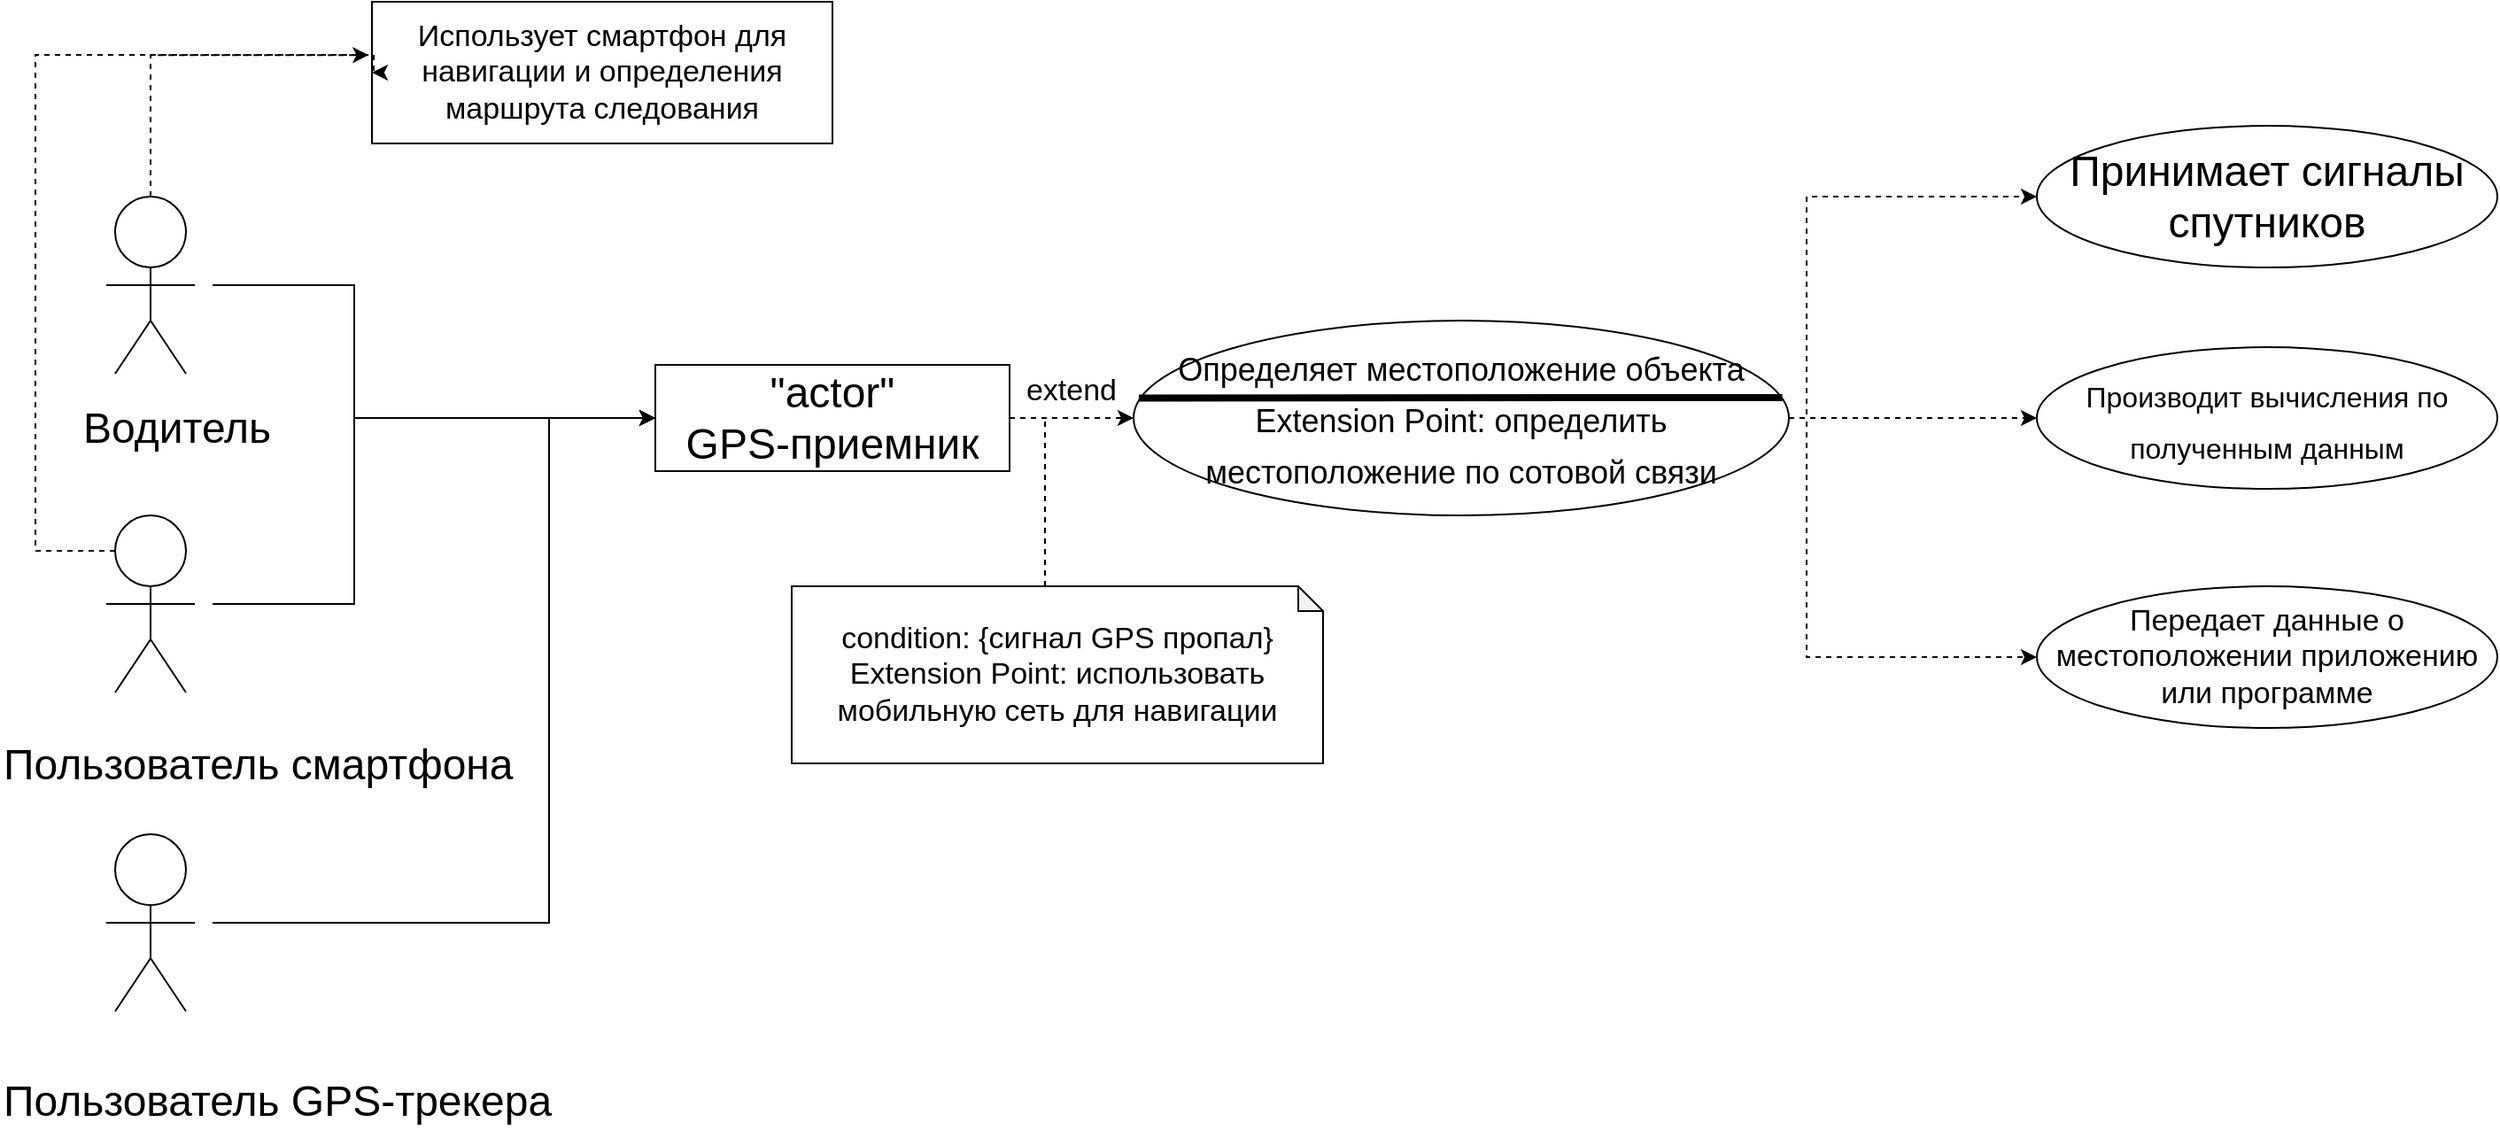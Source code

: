 <mxfile version="12.1.0" type="device" pages="1"><diagram id="NxLX-ky-Eecg90OxqyrH" name="Страница 1"><mxGraphModel dx="2272" dy="1922" grid="1" gridSize="10" guides="1" tooltips="1" connect="1" arrows="1" fold="1" page="1" pageScale="1" pageWidth="850" pageHeight="1100" math="0" shadow="0"><root><mxCell id="0"/><mxCell id="1" parent="0"/><mxCell id="lEau50FGabN5pdpS22RF-13" value="" style="group;comic=0;" vertex="1" connectable="0" parent="1"><mxGeometry x="-790" y="-960" width="50" height="100" as="geometry"/></mxCell><mxCell id="lEau50FGabN5pdpS22RF-7" value="" style="ellipse;whiteSpace=wrap;html=1;" vertex="1" parent="lEau50FGabN5pdpS22RF-13"><mxGeometry x="5" width="40" height="40" as="geometry"/></mxCell><mxCell id="lEau50FGabN5pdpS22RF-8" value="" style="endArrow=none;html=1;" edge="1" parent="lEau50FGabN5pdpS22RF-13"><mxGeometry width="50" height="50" relative="1" as="geometry"><mxPoint x="25" y="70" as="sourcePoint"/><mxPoint x="25" y="40" as="targetPoint"/></mxGeometry></mxCell><mxCell id="lEau50FGabN5pdpS22RF-9" value="" style="endArrow=none;html=1;" edge="1" parent="lEau50FGabN5pdpS22RF-13"><mxGeometry width="50" height="50" relative="1" as="geometry"><mxPoint y="50" as="sourcePoint"/><mxPoint x="50" y="50" as="targetPoint"/></mxGeometry></mxCell><mxCell id="lEau50FGabN5pdpS22RF-10" value="" style="endArrow=none;html=1;" edge="1" parent="lEau50FGabN5pdpS22RF-13"><mxGeometry width="50" height="50" relative="1" as="geometry"><mxPoint x="5" y="100" as="sourcePoint"/><mxPoint x="25" y="70" as="targetPoint"/></mxGeometry></mxCell><mxCell id="lEau50FGabN5pdpS22RF-12" value="" style="endArrow=none;html=1;" edge="1" parent="lEau50FGabN5pdpS22RF-13"><mxGeometry width="50" height="50" relative="1" as="geometry"><mxPoint x="25" y="70" as="sourcePoint"/><mxPoint x="45" y="100" as="targetPoint"/></mxGeometry></mxCell><mxCell id="lEau50FGabN5pdpS22RF-15" value="Водитель" style="text;html=1;fontSize=24;" vertex="1" parent="1"><mxGeometry x="-805" y="-850" width="80" height="30" as="geometry"/></mxCell><mxCell id="lEau50FGabN5pdpS22RF-16" value="Пользователь смартфона" style="text;html=1;fontSize=24;" vertex="1" parent="1"><mxGeometry x="-850" y="-660" width="170" height="30" as="geometry"/></mxCell><mxCell id="lEau50FGabN5pdpS22RF-17" value="Пользователь GPS-трекера" style="text;html=1;fontSize=24;" vertex="1" parent="1"><mxGeometry x="-850" y="-470" width="195" height="30" as="geometry"/></mxCell><mxCell id="lEau50FGabN5pdpS22RF-18" value="" style="group;comic=0;" vertex="1" connectable="0" parent="1"><mxGeometry x="-790" y="-600" width="50" height="100" as="geometry"/></mxCell><mxCell id="lEau50FGabN5pdpS22RF-19" value="" style="ellipse;whiteSpace=wrap;html=1;" vertex="1" parent="lEau50FGabN5pdpS22RF-18"><mxGeometry x="5" width="40" height="40" as="geometry"/></mxCell><mxCell id="lEau50FGabN5pdpS22RF-20" value="" style="endArrow=none;html=1;" edge="1" parent="lEau50FGabN5pdpS22RF-18"><mxGeometry width="50" height="50" relative="1" as="geometry"><mxPoint x="25" y="70" as="sourcePoint"/><mxPoint x="25" y="40" as="targetPoint"/></mxGeometry></mxCell><mxCell id="lEau50FGabN5pdpS22RF-21" value="" style="endArrow=none;html=1;" edge="1" parent="lEau50FGabN5pdpS22RF-18"><mxGeometry width="50" height="50" relative="1" as="geometry"><mxPoint y="50" as="sourcePoint"/><mxPoint x="50" y="50" as="targetPoint"/></mxGeometry></mxCell><mxCell id="lEau50FGabN5pdpS22RF-22" value="" style="endArrow=none;html=1;" edge="1" parent="lEau50FGabN5pdpS22RF-18"><mxGeometry width="50" height="50" relative="1" as="geometry"><mxPoint x="5" y="100" as="sourcePoint"/><mxPoint x="25" y="70" as="targetPoint"/></mxGeometry></mxCell><mxCell id="lEau50FGabN5pdpS22RF-23" value="" style="endArrow=none;html=1;" edge="1" parent="lEau50FGabN5pdpS22RF-18"><mxGeometry width="50" height="50" relative="1" as="geometry"><mxPoint x="25" y="70" as="sourcePoint"/><mxPoint x="45" y="100" as="targetPoint"/></mxGeometry></mxCell><mxCell id="lEau50FGabN5pdpS22RF-24" value="" style="group;comic=0;" vertex="1" connectable="0" parent="1"><mxGeometry x="-790" y="-780" width="50" height="100" as="geometry"/></mxCell><mxCell id="lEau50FGabN5pdpS22RF-25" value="" style="ellipse;whiteSpace=wrap;html=1;" vertex="1" parent="lEau50FGabN5pdpS22RF-24"><mxGeometry x="5" width="40" height="40" as="geometry"/></mxCell><mxCell id="lEau50FGabN5pdpS22RF-26" value="" style="endArrow=none;html=1;" edge="1" parent="lEau50FGabN5pdpS22RF-24"><mxGeometry width="50" height="50" relative="1" as="geometry"><mxPoint x="25" y="70" as="sourcePoint"/><mxPoint x="25" y="40" as="targetPoint"/></mxGeometry></mxCell><mxCell id="lEau50FGabN5pdpS22RF-27" value="" style="endArrow=none;html=1;" edge="1" parent="lEau50FGabN5pdpS22RF-24"><mxGeometry width="50" height="50" relative="1" as="geometry"><mxPoint y="50" as="sourcePoint"/><mxPoint x="50" y="50" as="targetPoint"/></mxGeometry></mxCell><mxCell id="lEau50FGabN5pdpS22RF-28" value="" style="endArrow=none;html=1;" edge="1" parent="lEau50FGabN5pdpS22RF-24"><mxGeometry width="50" height="50" relative="1" as="geometry"><mxPoint x="5" y="100" as="sourcePoint"/><mxPoint x="25" y="70" as="targetPoint"/></mxGeometry></mxCell><mxCell id="lEau50FGabN5pdpS22RF-29" value="" style="endArrow=none;html=1;" edge="1" parent="lEau50FGabN5pdpS22RF-24"><mxGeometry width="50" height="50" relative="1" as="geometry"><mxPoint x="25" y="70" as="sourcePoint"/><mxPoint x="45" y="100" as="targetPoint"/></mxGeometry></mxCell><mxCell id="lEau50FGabN5pdpS22RF-33" value="" style="edgeStyle=orthogonalEdgeStyle;rounded=0;orthogonalLoop=1;jettySize=auto;html=1;fontSize=24;" edge="1" parent="1" target="lEau50FGabN5pdpS22RF-30"><mxGeometry relative="1" as="geometry"><mxPoint x="-730" y="-730" as="sourcePoint"/><Array as="points"><mxPoint x="-730" y="-730"/><mxPoint x="-650" y="-730"/><mxPoint x="-650" y="-835"/></Array></mxGeometry></mxCell><mxCell id="lEau50FGabN5pdpS22RF-35" value="" style="edgeStyle=orthogonalEdgeStyle;rounded=0;orthogonalLoop=1;jettySize=auto;html=1;fontSize=24;" edge="1" parent="1" target="lEau50FGabN5pdpS22RF-30"><mxGeometry relative="1" as="geometry"><mxPoint x="-730" y="-910" as="sourcePoint"/><Array as="points"><mxPoint x="-650" y="-910"/><mxPoint x="-650" y="-835"/></Array></mxGeometry></mxCell><mxCell id="lEau50FGabN5pdpS22RF-37" value="" style="edgeStyle=orthogonalEdgeStyle;rounded=0;orthogonalLoop=1;jettySize=auto;html=1;fontSize=24;" edge="1" parent="1" target="lEau50FGabN5pdpS22RF-30"><mxGeometry relative="1" as="geometry"><mxPoint x="-730" y="-550" as="sourcePoint"/><Array as="points"><mxPoint x="-540" y="-550"/><mxPoint x="-540" y="-835"/></Array></mxGeometry></mxCell><mxCell id="lEau50FGabN5pdpS22RF-39" value="" style="edgeStyle=orthogonalEdgeStyle;rounded=0;orthogonalLoop=1;jettySize=auto;html=1;fontSize=24;entryX=0;entryY=0.5;entryDx=0;entryDy=0;dashed=1;exitX=1;exitY=0.5;exitDx=0;exitDy=0;" edge="1" parent="1" source="lEau50FGabN5pdpS22RF-44" target="lEau50FGabN5pdpS22RF-40"><mxGeometry relative="1" as="geometry"><mxPoint x="-110" y="-940" as="targetPoint"/><Array as="points"><mxPoint x="170" y="-835"/><mxPoint x="170" y="-960"/></Array></mxGeometry></mxCell><mxCell id="lEau50FGabN5pdpS22RF-45" value="" style="edgeStyle=orthogonalEdgeStyle;rounded=0;orthogonalLoop=1;jettySize=auto;html=1;fontSize=24;dashed=1;" edge="1" parent="1" source="lEau50FGabN5pdpS22RF-30" target="lEau50FGabN5pdpS22RF-44"><mxGeometry relative="1" as="geometry"/></mxCell><mxCell id="lEau50FGabN5pdpS22RF-30" value="&quot;actor&quot;&lt;br&gt;GPS-приемник" style="rounded=0;whiteSpace=wrap;html=1;comic=0;fontSize=24;" vertex="1" parent="1"><mxGeometry x="-480" y="-865" width="200" height="60" as="geometry"/></mxCell><mxCell id="lEau50FGabN5pdpS22RF-40" value="Принимает сигналы спутников" style="ellipse;whiteSpace=wrap;html=1;rounded=1;comic=0;fontSize=24;" vertex="1" parent="1"><mxGeometry x="300" y="-1000" width="260" height="80" as="geometry"/></mxCell><mxCell id="lEau50FGabN5pdpS22RF-50" value="" style="edgeStyle=orthogonalEdgeStyle;rounded=0;orthogonalLoop=1;jettySize=auto;html=1;dashed=1;fontSize=17;entryX=0;entryY=0.5;entryDx=0;entryDy=0;" edge="1" parent="1" source="lEau50FGabN5pdpS22RF-44" target="lEau50FGabN5pdpS22RF-47"><mxGeometry relative="1" as="geometry"><mxPoint x="-0.5" y="-715" as="targetPoint"/><Array as="points"/></mxGeometry></mxCell><mxCell id="lEau50FGabN5pdpS22RF-52" value="" style="edgeStyle=orthogonalEdgeStyle;rounded=0;orthogonalLoop=1;jettySize=auto;html=1;dashed=1;fontSize=17;entryX=0;entryY=0.5;entryDx=0;entryDy=0;" edge="1" parent="1" source="lEau50FGabN5pdpS22RF-44" target="lEau50FGabN5pdpS22RF-48"><mxGeometry relative="1" as="geometry"><mxPoint x="-0.5" y="-715" as="targetPoint"/><Array as="points"><mxPoint x="170" y="-835"/><mxPoint x="170" y="-700"/></Array></mxGeometry></mxCell><mxCell id="lEau50FGabN5pdpS22RF-44" value="&lt;font style=&quot;font-size: 18px&quot;&gt;Определяет местоположение объекта&lt;br&gt;Extension Point: определить местоположение по сотовой связи&lt;/font&gt;" style="ellipse;whiteSpace=wrap;html=1;rounded=1;comic=0;fontSize=24;" vertex="1" parent="1"><mxGeometry x="-210" y="-890" width="370" height="110" as="geometry"/></mxCell><mxCell id="lEau50FGabN5pdpS22RF-47" value="&lt;font style=&quot;font-size: 16px&quot;&gt;Производит вычисления по полученным данным&lt;/font&gt;" style="ellipse;whiteSpace=wrap;html=1;rounded=1;comic=0;fontSize=24;" vertex="1" parent="1"><mxGeometry x="300" y="-875" width="260" height="80" as="geometry"/></mxCell><mxCell id="lEau50FGabN5pdpS22RF-48" value="Передает данные о местоположении приложению или программе" style="ellipse;whiteSpace=wrap;html=1;rounded=1;comic=0;fontSize=17;" vertex="1" parent="1"><mxGeometry x="300" y="-740" width="260" height="80" as="geometry"/></mxCell><mxCell id="lEau50FGabN5pdpS22RF-55" value="Использует смартфон для навигации и определения маршрута следования" style="rounded=0;whiteSpace=wrap;html=1;comic=0;fontSize=17;" vertex="1" parent="1"><mxGeometry x="-640" y="-1070" width="260" height="80" as="geometry"/></mxCell><mxCell id="lEau50FGabN5pdpS22RF-54" value="" style="edgeStyle=orthogonalEdgeStyle;rounded=0;orthogonalLoop=1;jettySize=auto;html=1;dashed=1;fontSize=17;entryX=-0.007;entryY=0.376;entryDx=0;entryDy=0;entryPerimeter=0;" edge="1" parent="1" source="lEau50FGabN5pdpS22RF-7" target="lEau50FGabN5pdpS22RF-55"><mxGeometry relative="1" as="geometry"><mxPoint x="-765" y="-1040" as="targetPoint"/><Array as="points"><mxPoint x="-765" y="-1040"/></Array></mxGeometry></mxCell><mxCell id="lEau50FGabN5pdpS22RF-57" value="" style="edgeStyle=orthogonalEdgeStyle;rounded=0;orthogonalLoop=1;jettySize=auto;html=1;dashed=1;fontSize=17;entryX=0;entryY=0.5;entryDx=0;entryDy=0;" edge="1" parent="1" source="lEau50FGabN5pdpS22RF-25" target="lEau50FGabN5pdpS22RF-55"><mxGeometry relative="1" as="geometry"><mxPoint x="-765" y="-860.0" as="targetPoint"/><Array as="points"><mxPoint x="-830" y="-760"/><mxPoint x="-830" y="-1040"/><mxPoint x="-639" y="-1040"/></Array></mxGeometry></mxCell><mxCell id="lEau50FGabN5pdpS22RF-59" value="condition: {сигнал GPS пропал}&lt;br&gt;Extension Point: использовать мобильную сеть для навигации" style="shape=note;whiteSpace=wrap;html=1;backgroundOutline=1;darkOpacity=0.05;rounded=0;comic=0;fontSize=17;size=14;" vertex="1" parent="1"><mxGeometry x="-403" y="-740" width="300" height="100" as="geometry"/></mxCell><mxCell id="lEau50FGabN5pdpS22RF-60" value="" style="endArrow=none;html=1;dashed=1;fontSize=17;exitX=0;exitY=0;exitDx=143;exitDy=0;exitPerimeter=0;" edge="1" parent="1" source="lEau50FGabN5pdpS22RF-59"><mxGeometry width="50" height="50" relative="1" as="geometry"><mxPoint x="-250" y="-785" as="sourcePoint"/><mxPoint x="-260" y="-835" as="targetPoint"/></mxGeometry></mxCell><mxCell id="lEau50FGabN5pdpS22RF-62" value="extend" style="text;html=1;strokeColor=none;fillColor=none;align=center;verticalAlign=middle;whiteSpace=wrap;rounded=0;comic=0;fontSize=17;" vertex="1" parent="1"><mxGeometry x="-280" y="-860" width="70" height="20" as="geometry"/></mxCell><mxCell id="lEau50FGabN5pdpS22RF-63" value="" style="endArrow=none;html=1;fontSize=17;entryX=0.99;entryY=0.395;entryDx=0;entryDy=0;entryPerimeter=0;strokeWidth=4;exitX=0.008;exitY=0.398;exitDx=0;exitDy=0;exitPerimeter=0;" edge="1" parent="1" source="lEau50FGabN5pdpS22RF-44" target="lEau50FGabN5pdpS22RF-44"><mxGeometry width="50" height="50" relative="1" as="geometry"><mxPoint x="-160" y="-840" as="sourcePoint"/><mxPoint x="-110" y="-890" as="targetPoint"/></mxGeometry></mxCell></root></mxGraphModel></diagram></mxfile>